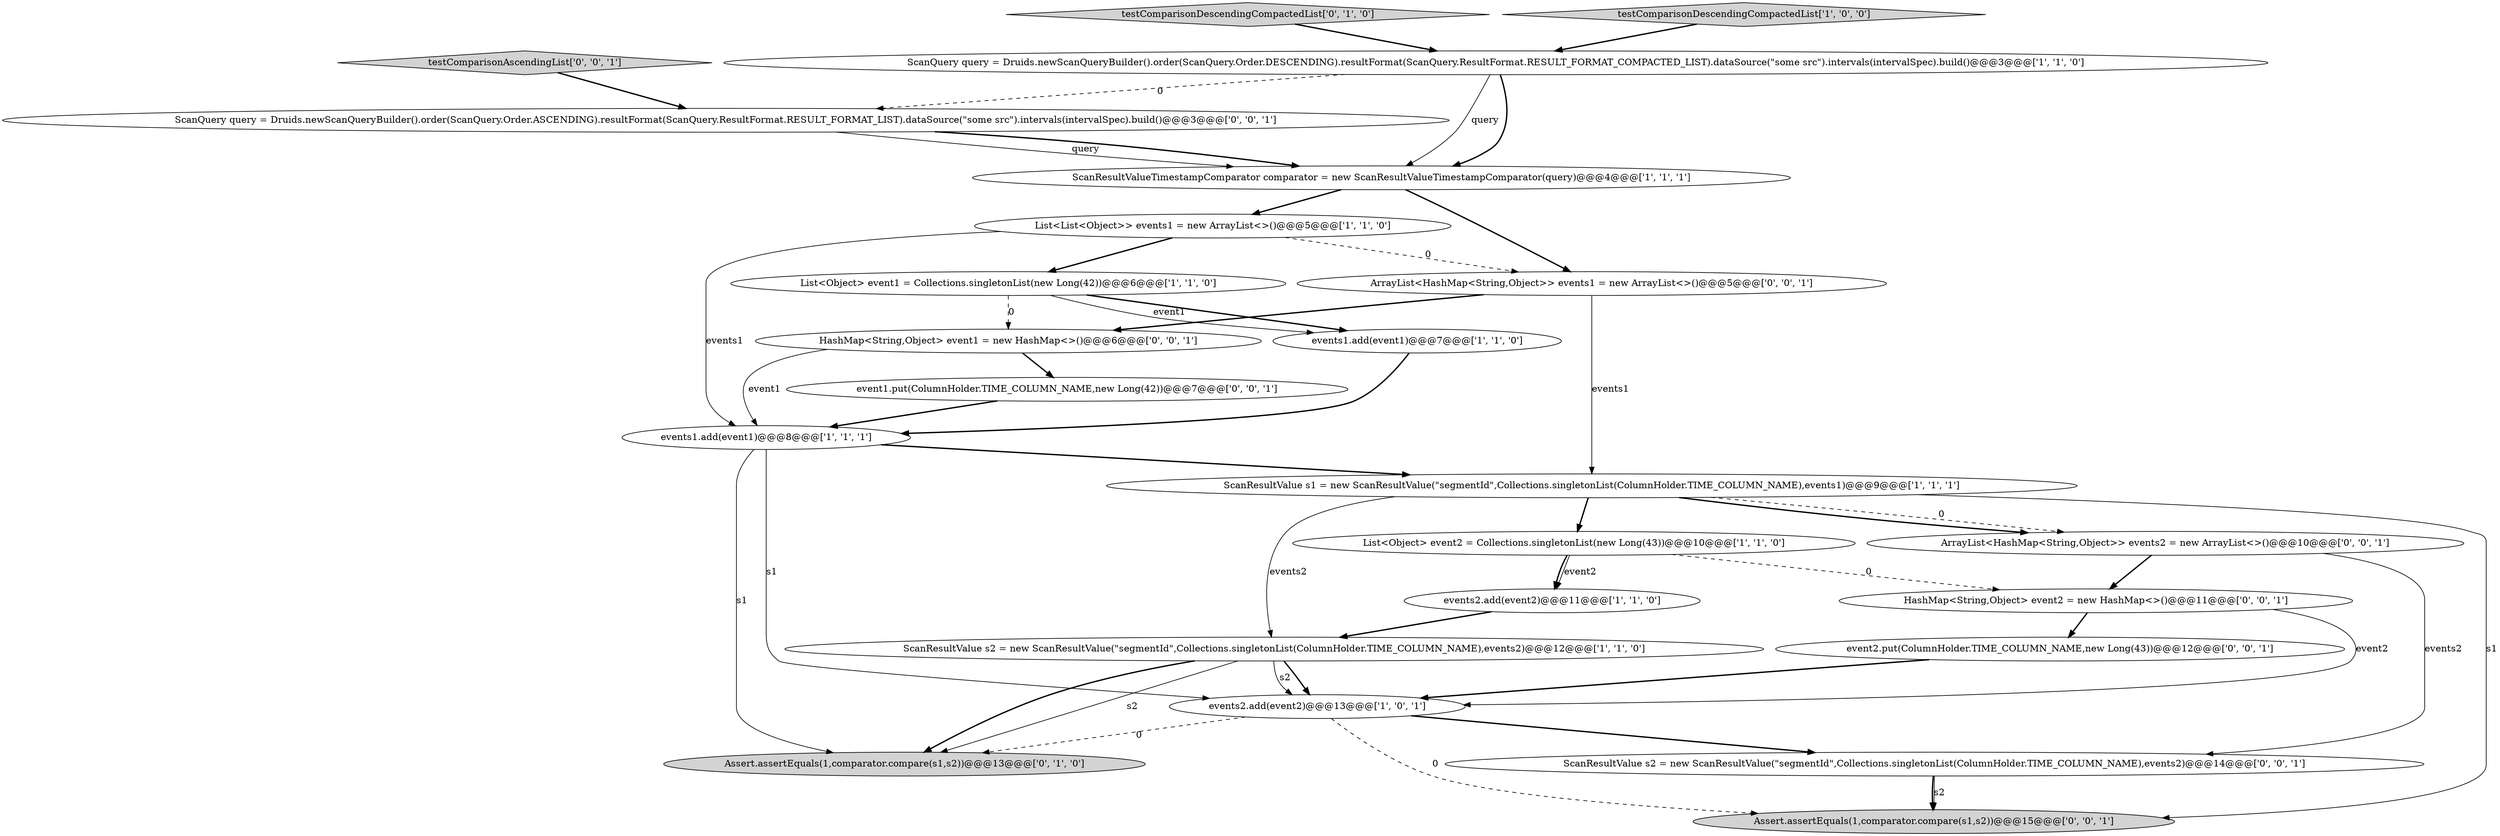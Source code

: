 digraph {
13 [style = filled, label = "Assert.assertEquals(1,comparator.compare(s1,s2))@@@13@@@['0', '1', '0']", fillcolor = lightgray, shape = ellipse image = "AAA1AAABBB2BBB"];
18 [style = filled, label = "ScanResultValue s2 = new ScanResultValue(\"segmentId\",Collections.singletonList(ColumnHolder.TIME_COLUMN_NAME),events2)@@@14@@@['0', '0', '1']", fillcolor = white, shape = ellipse image = "AAA0AAABBB3BBB"];
17 [style = filled, label = "event2.put(ColumnHolder.TIME_COLUMN_NAME,new Long(43))@@@12@@@['0', '0', '1']", fillcolor = white, shape = ellipse image = "AAA0AAABBB3BBB"];
20 [style = filled, label = "testComparisonAscendingList['0', '0', '1']", fillcolor = lightgray, shape = diamond image = "AAA0AAABBB3BBB"];
0 [style = filled, label = "ScanQuery query = Druids.newScanQueryBuilder().order(ScanQuery.Order.DESCENDING).resultFormat(ScanQuery.ResultFormat.RESULT_FORMAT_COMPACTED_LIST).dataSource(\"some src\").intervals(intervalSpec).build()@@@3@@@['1', '1', '0']", fillcolor = white, shape = ellipse image = "AAA0AAABBB1BBB"];
7 [style = filled, label = "ScanResultValue s1 = new ScanResultValue(\"segmentId\",Collections.singletonList(ColumnHolder.TIME_COLUMN_NAME),events1)@@@9@@@['1', '1', '1']", fillcolor = white, shape = ellipse image = "AAA0AAABBB1BBB"];
12 [style = filled, label = "testComparisonDescendingCompactedList['0', '1', '0']", fillcolor = lightgray, shape = diamond image = "AAA0AAABBB2BBB"];
2 [style = filled, label = "List<Object> event1 = Collections.singletonList(new Long(42))@@@6@@@['1', '1', '0']", fillcolor = white, shape = ellipse image = "AAA0AAABBB1BBB"];
16 [style = filled, label = "ArrayList<HashMap<String,Object>> events1 = new ArrayList<>()@@@5@@@['0', '0', '1']", fillcolor = white, shape = ellipse image = "AAA0AAABBB3BBB"];
21 [style = filled, label = "Assert.assertEquals(1,comparator.compare(s1,s2))@@@15@@@['0', '0', '1']", fillcolor = lightgray, shape = ellipse image = "AAA0AAABBB3BBB"];
3 [style = filled, label = "List<Object> event2 = Collections.singletonList(new Long(43))@@@10@@@['1', '1', '0']", fillcolor = white, shape = ellipse image = "AAA0AAABBB1BBB"];
8 [style = filled, label = "ScanResultValueTimestampComparator comparator = new ScanResultValueTimestampComparator(query)@@@4@@@['1', '1', '1']", fillcolor = white, shape = ellipse image = "AAA0AAABBB1BBB"];
15 [style = filled, label = "event1.put(ColumnHolder.TIME_COLUMN_NAME,new Long(42))@@@7@@@['0', '0', '1']", fillcolor = white, shape = ellipse image = "AAA0AAABBB3BBB"];
14 [style = filled, label = "HashMap<String,Object> event1 = new HashMap<>()@@@6@@@['0', '0', '1']", fillcolor = white, shape = ellipse image = "AAA0AAABBB3BBB"];
10 [style = filled, label = "testComparisonDescendingCompactedList['1', '0', '0']", fillcolor = lightgray, shape = diamond image = "AAA0AAABBB1BBB"];
5 [style = filled, label = "List<List<Object>> events1 = new ArrayList<>()@@@5@@@['1', '1', '0']", fillcolor = white, shape = ellipse image = "AAA0AAABBB1BBB"];
22 [style = filled, label = "ScanQuery query = Druids.newScanQueryBuilder().order(ScanQuery.Order.ASCENDING).resultFormat(ScanQuery.ResultFormat.RESULT_FORMAT_LIST).dataSource(\"some src\").intervals(intervalSpec).build()@@@3@@@['0', '0', '1']", fillcolor = white, shape = ellipse image = "AAA0AAABBB3BBB"];
23 [style = filled, label = "ArrayList<HashMap<String,Object>> events2 = new ArrayList<>()@@@10@@@['0', '0', '1']", fillcolor = white, shape = ellipse image = "AAA0AAABBB3BBB"];
19 [style = filled, label = "HashMap<String,Object> event2 = new HashMap<>()@@@11@@@['0', '0', '1']", fillcolor = white, shape = ellipse image = "AAA0AAABBB3BBB"];
4 [style = filled, label = "events2.add(event2)@@@11@@@['1', '1', '0']", fillcolor = white, shape = ellipse image = "AAA0AAABBB1BBB"];
6 [style = filled, label = "events2.add(event2)@@@13@@@['1', '0', '1']", fillcolor = white, shape = ellipse image = "AAA0AAABBB1BBB"];
1 [style = filled, label = "ScanResultValue s2 = new ScanResultValue(\"segmentId\",Collections.singletonList(ColumnHolder.TIME_COLUMN_NAME),events2)@@@12@@@['1', '1', '0']", fillcolor = white, shape = ellipse image = "AAA0AAABBB1BBB"];
11 [style = filled, label = "events1.add(event1)@@@7@@@['1', '1', '0']", fillcolor = white, shape = ellipse image = "AAA0AAABBB1BBB"];
9 [style = filled, label = "events1.add(event1)@@@8@@@['1', '1', '1']", fillcolor = white, shape = ellipse image = "AAA0AAABBB1BBB"];
5->2 [style = bold, label=""];
5->9 [style = solid, label="events1"];
8->16 [style = bold, label=""];
12->0 [style = bold, label=""];
7->23 [style = bold, label=""];
3->19 [style = dashed, label="0"];
6->18 [style = bold, label=""];
5->16 [style = dashed, label="0"];
22->8 [style = bold, label=""];
15->9 [style = bold, label=""];
8->5 [style = bold, label=""];
22->8 [style = solid, label="query"];
23->19 [style = bold, label=""];
2->11 [style = bold, label=""];
7->1 [style = solid, label="events2"];
20->22 [style = bold, label=""];
16->7 [style = solid, label="events1"];
14->9 [style = solid, label="event1"];
11->9 [style = bold, label=""];
6->13 [style = dashed, label="0"];
0->8 [style = bold, label=""];
3->4 [style = solid, label="event2"];
7->21 [style = solid, label="s1"];
1->6 [style = bold, label=""];
0->8 [style = solid, label="query"];
9->13 [style = solid, label="s1"];
4->1 [style = bold, label=""];
7->3 [style = bold, label=""];
2->11 [style = solid, label="event1"];
23->18 [style = solid, label="events2"];
18->21 [style = solid, label="s2"];
7->23 [style = dashed, label="0"];
19->6 [style = solid, label="event2"];
9->6 [style = solid, label="s1"];
17->6 [style = bold, label=""];
2->14 [style = dashed, label="0"];
1->13 [style = solid, label="s2"];
16->14 [style = bold, label=""];
19->17 [style = bold, label=""];
18->21 [style = bold, label=""];
6->21 [style = dashed, label="0"];
14->15 [style = bold, label=""];
0->22 [style = dashed, label="0"];
1->6 [style = solid, label="s2"];
3->4 [style = bold, label=""];
10->0 [style = bold, label=""];
1->13 [style = bold, label=""];
9->7 [style = bold, label=""];
}
